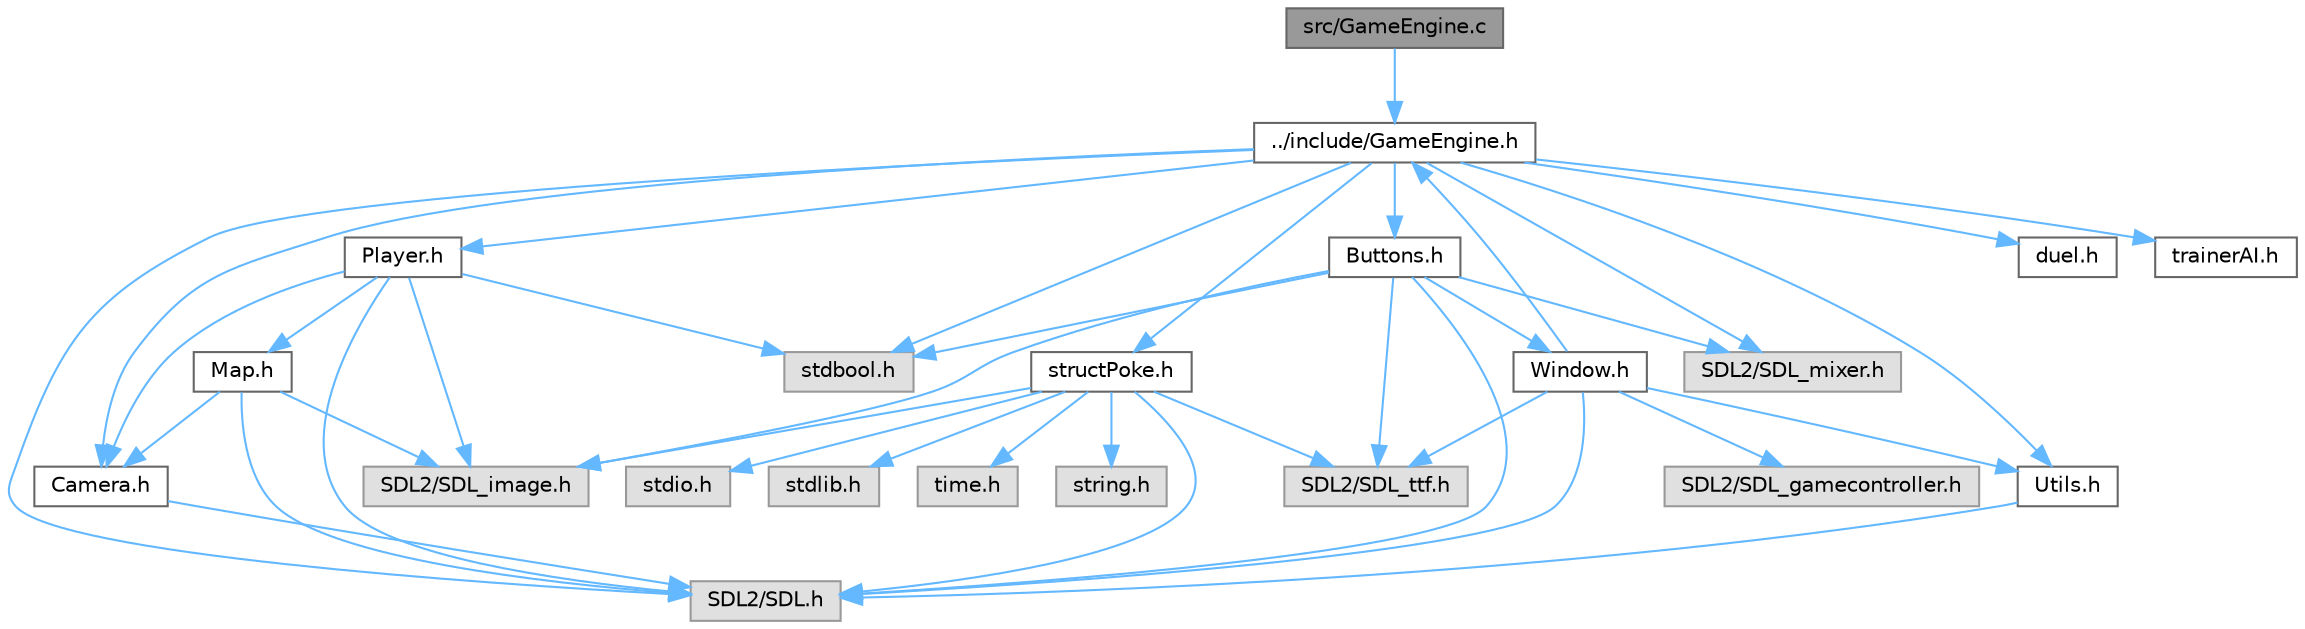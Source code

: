 digraph "src/GameEngine.c"
{
 // LATEX_PDF_SIZE
  bgcolor="transparent";
  edge [fontname=Helvetica,fontsize=10,labelfontname=Helvetica,labelfontsize=10];
  node [fontname=Helvetica,fontsize=10,shape=box,height=0.2,width=0.4];
  Node1 [id="Node000001",label="src/GameEngine.c",height=0.2,width=0.4,color="gray40", fillcolor="grey60", style="filled", fontcolor="black",tooltip=" "];
  Node1 -> Node2 [id="edge40_Node000001_Node000002",color="steelblue1",style="solid",tooltip=" "];
  Node2 [id="Node000002",label="../include/GameEngine.h",height=0.2,width=0.4,color="grey40", fillcolor="white", style="filled",URL="$d7/d1f/GameEngine_8h.html",tooltip="Définition et gestion du moteur de jeu."];
  Node2 -> Node3 [id="edge41_Node000002_Node000003",color="steelblue1",style="solid",tooltip=" "];
  Node3 [id="Node000003",label="SDL2/SDL.h",height=0.2,width=0.4,color="grey60", fillcolor="#E0E0E0", style="filled",tooltip=" "];
  Node2 -> Node4 [id="edge42_Node000002_Node000004",color="steelblue1",style="solid",tooltip=" "];
  Node4 [id="Node000004",label="SDL2/SDL_mixer.h",height=0.2,width=0.4,color="grey60", fillcolor="#E0E0E0", style="filled",tooltip=" "];
  Node2 -> Node5 [id="edge43_Node000002_Node000005",color="steelblue1",style="solid",tooltip=" "];
  Node5 [id="Node000005",label="stdbool.h",height=0.2,width=0.4,color="grey60", fillcolor="#E0E0E0", style="filled",tooltip=" "];
  Node2 -> Node6 [id="edge44_Node000002_Node000006",color="steelblue1",style="solid",tooltip=" "];
  Node6 [id="Node000006",label="structPoke.h",height=0.2,width=0.4,color="grey40", fillcolor="white", style="filled",URL="$da/d71/structPoke_8h.html",tooltip=" "];
  Node6 -> Node7 [id="edge45_Node000006_Node000007",color="steelblue1",style="solid",tooltip=" "];
  Node7 [id="Node000007",label="stdio.h",height=0.2,width=0.4,color="grey60", fillcolor="#E0E0E0", style="filled",tooltip=" "];
  Node6 -> Node8 [id="edge46_Node000006_Node000008",color="steelblue1",style="solid",tooltip=" "];
  Node8 [id="Node000008",label="stdlib.h",height=0.2,width=0.4,color="grey60", fillcolor="#E0E0E0", style="filled",tooltip=" "];
  Node6 -> Node9 [id="edge47_Node000006_Node000009",color="steelblue1",style="solid",tooltip=" "];
  Node9 [id="Node000009",label="time.h",height=0.2,width=0.4,color="grey60", fillcolor="#E0E0E0", style="filled",tooltip=" "];
  Node6 -> Node10 [id="edge48_Node000006_Node000010",color="steelblue1",style="solid",tooltip=" "];
  Node10 [id="Node000010",label="string.h",height=0.2,width=0.4,color="grey60", fillcolor="#E0E0E0", style="filled",tooltip=" "];
  Node6 -> Node3 [id="edge49_Node000006_Node000003",color="steelblue1",style="solid",tooltip=" "];
  Node6 -> Node11 [id="edge50_Node000006_Node000011",color="steelblue1",style="solid",tooltip=" "];
  Node11 [id="Node000011",label="SDL2/SDL_image.h",height=0.2,width=0.4,color="grey60", fillcolor="#E0E0E0", style="filled",tooltip=" "];
  Node6 -> Node12 [id="edge51_Node000006_Node000012",color="steelblue1",style="solid",tooltip=" "];
  Node12 [id="Node000012",label="SDL2/SDL_ttf.h",height=0.2,width=0.4,color="grey60", fillcolor="#E0E0E0", style="filled",tooltip=" "];
  Node2 -> Node13 [id="edge52_Node000002_Node000013",color="steelblue1",style="solid",tooltip=" "];
  Node13 [id="Node000013",label="duel.h",height=0.2,width=0.4,color="grey40", fillcolor="white", style="filled",URL="$d6/d8e/duel_8h.html",tooltip="Gestion des duels dans le style de \"Pokémon\" : système de tour par tour avec 2 équipes opposées."];
  Node2 -> Node14 [id="edge53_Node000002_Node000014",color="steelblue1",style="solid",tooltip=" "];
  Node14 [id="Node000014",label="trainerAI.h",height=0.2,width=0.4,color="grey40", fillcolor="white", style="filled",URL="$df/d27/trainerAI_8h.html",tooltip=" "];
  Node2 -> Node15 [id="edge54_Node000002_Node000015",color="steelblue1",style="solid",tooltip=" "];
  Node15 [id="Node000015",label="Camera.h",height=0.2,width=0.4,color="grey40", fillcolor="white", style="filled",URL="$dd/de4/Camera_8h.html",tooltip="Gestion de la caméra pour le défilement de la vue du jeu."];
  Node15 -> Node3 [id="edge55_Node000015_Node000003",color="steelblue1",style="solid",tooltip=" "];
  Node2 -> Node16 [id="edge56_Node000002_Node000016",color="steelblue1",style="solid",tooltip=" "];
  Node16 [id="Node000016",label="Player.h",height=0.2,width=0.4,color="grey40", fillcolor="white", style="filled",URL="$da/dbf/Player_8h.html",tooltip=" "];
  Node16 -> Node3 [id="edge57_Node000016_Node000003",color="steelblue1",style="solid",tooltip=" "];
  Node16 -> Node11 [id="edge58_Node000016_Node000011",color="steelblue1",style="solid",tooltip=" "];
  Node16 -> Node17 [id="edge59_Node000016_Node000017",color="steelblue1",style="solid",tooltip=" "];
  Node17 [id="Node000017",label="Map.h",height=0.2,width=0.4,color="grey40", fillcolor="white", style="filled",URL="$df/d79/Map_8h.html",tooltip=" "];
  Node17 -> Node3 [id="edge60_Node000017_Node000003",color="steelblue1",style="solid",tooltip=" "];
  Node17 -> Node11 [id="edge61_Node000017_Node000011",color="steelblue1",style="solid",tooltip=" "];
  Node17 -> Node15 [id="edge62_Node000017_Node000015",color="steelblue1",style="solid",tooltip=" "];
  Node16 -> Node15 [id="edge63_Node000016_Node000015",color="steelblue1",style="solid",tooltip=" "];
  Node16 -> Node5 [id="edge64_Node000016_Node000005",color="steelblue1",style="solid",tooltip=" "];
  Node2 -> Node18 [id="edge65_Node000002_Node000018",color="steelblue1",style="solid",tooltip=" "];
  Node18 [id="Node000018",label="Utils.h",height=0.2,width=0.4,color="grey40", fillcolor="white", style="filled",URL="$d9/ded/Utils_8h.html",tooltip="Fonctions utilitaires pour l'application."];
  Node18 -> Node3 [id="edge66_Node000018_Node000003",color="steelblue1",style="solid",tooltip=" "];
  Node2 -> Node19 [id="edge67_Node000002_Node000019",color="steelblue1",style="solid",tooltip=" "];
  Node19 [id="Node000019",label="Buttons.h",height=0.2,width=0.4,color="grey40", fillcolor="white", style="filled",URL="$d3/d70/Buttons_8h.html",tooltip="Gestion des boutons et curseurs pour l'application."];
  Node19 -> Node3 [id="edge68_Node000019_Node000003",color="steelblue1",style="solid",tooltip=" "];
  Node19 -> Node11 [id="edge69_Node000019_Node000011",color="steelblue1",style="solid",tooltip=" "];
  Node19 -> Node12 [id="edge70_Node000019_Node000012",color="steelblue1",style="solid",tooltip=" "];
  Node19 -> Node4 [id="edge71_Node000019_Node000004",color="steelblue1",style="solid",tooltip=" "];
  Node19 -> Node5 [id="edge72_Node000019_Node000005",color="steelblue1",style="solid",tooltip=" "];
  Node19 -> Node20 [id="edge73_Node000019_Node000020",color="steelblue1",style="solid",tooltip=" "];
  Node20 [id="Node000020",label="Window.h",height=0.2,width=0.4,color="grey40", fillcolor="white", style="filled",URL="$d3/ded/Window_8h.html",tooltip="Définition et gestion de la fenêtre principale de l'application."];
  Node20 -> Node3 [id="edge74_Node000020_Node000003",color="steelblue1",style="solid",tooltip=" "];
  Node20 -> Node12 [id="edge75_Node000020_Node000012",color="steelblue1",style="solid",tooltip=" "];
  Node20 -> Node21 [id="edge76_Node000020_Node000021",color="steelblue1",style="solid",tooltip=" "];
  Node21 [id="Node000021",label="SDL2/SDL_gamecontroller.h",height=0.2,width=0.4,color="grey60", fillcolor="#E0E0E0", style="filled",tooltip=" "];
  Node20 -> Node2 [id="edge77_Node000020_Node000002",color="steelblue1",style="solid",tooltip=" "];
  Node20 -> Node18 [id="edge78_Node000020_Node000018",color="steelblue1",style="solid",tooltip=" "];
}
